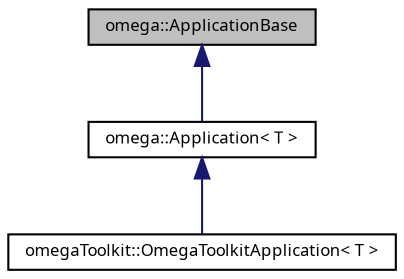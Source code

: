 digraph G
{
  bgcolor="transparent";
  edge [fontname="FreeSans.ttf",fontsize="8",labelfontname="FreeSans.ttf",labelfontsize="8"];
  node [fontname="FreeSans.ttf",fontsize="8",shape=record];
  Node1 [label="omega::ApplicationBase",height=0.2,width=0.4,color="black", fillcolor="grey75", style="filled" fontcolor="black"];
  Node1 -> Node2 [dir=back,color="midnightblue",fontsize="8",style="solid",fontname="FreeSans.ttf"];
  Node2 [label="omega::Application\< T \>",height=0.2,width=0.4,color="black",URL="$classomega_1_1_application.html"];
  Node2 -> Node3 [dir=back,color="midnightblue",fontsize="8",style="solid",fontname="FreeSans.ttf"];
  Node3 [label="omegaToolkit::OmegaToolkitApplication\< T \>",height=0.2,width=0.4,color="black",URL="$classomega_toolkit_1_1_omega_toolkit_application.html",tooltip="A convenience application class to create omegaToolkit applications."];
}
